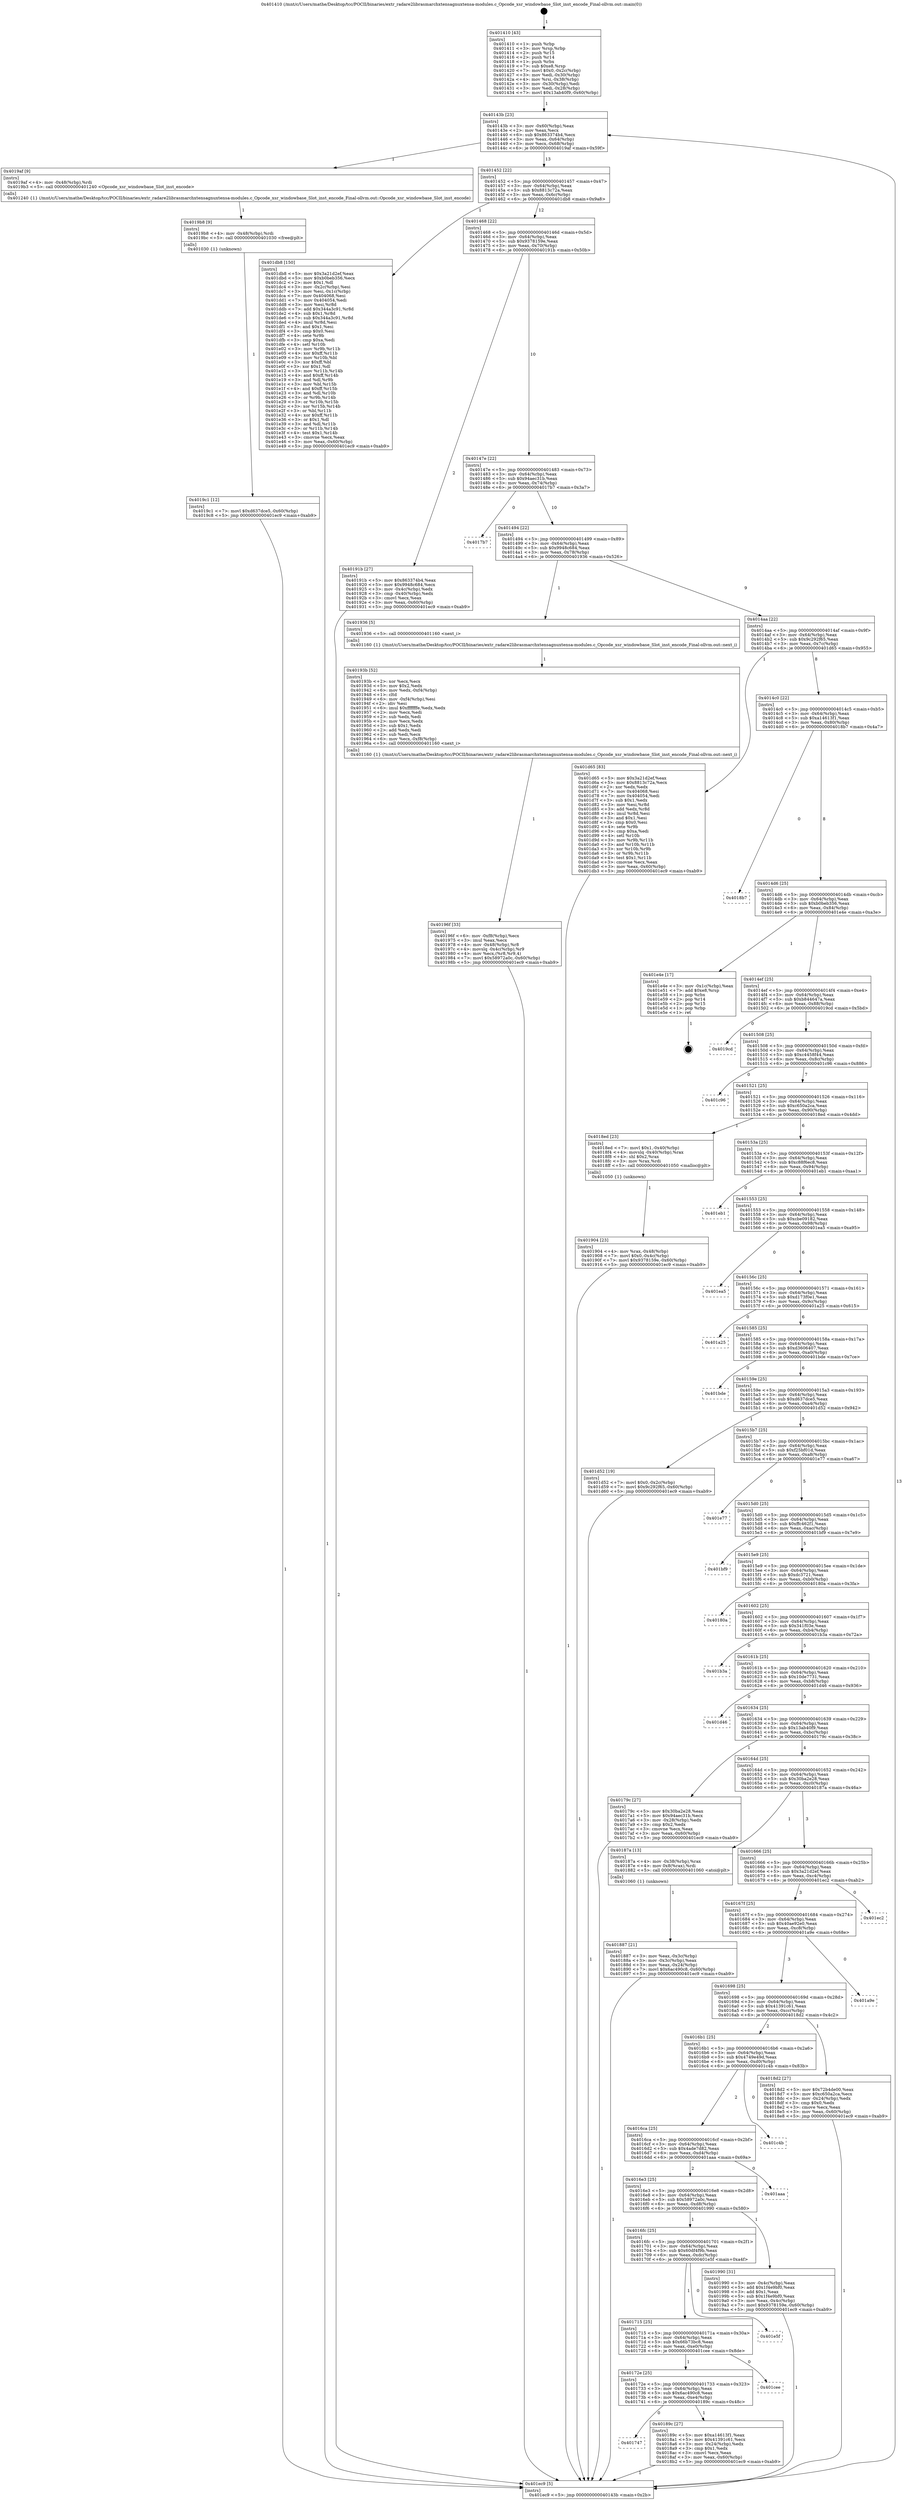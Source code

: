 digraph "0x401410" {
  label = "0x401410 (/mnt/c/Users/mathe/Desktop/tcc/POCII/binaries/extr_radare2librasmarchxtensagnuxtensa-modules.c_Opcode_xsr_windowbase_Slot_inst_encode_Final-ollvm.out::main(0))"
  labelloc = "t"
  node[shape=record]

  Entry [label="",width=0.3,height=0.3,shape=circle,fillcolor=black,style=filled]
  "0x40143b" [label="{
     0x40143b [23]\l
     | [instrs]\l
     &nbsp;&nbsp;0x40143b \<+3\>: mov -0x60(%rbp),%eax\l
     &nbsp;&nbsp;0x40143e \<+2\>: mov %eax,%ecx\l
     &nbsp;&nbsp;0x401440 \<+6\>: sub $0x863374b4,%ecx\l
     &nbsp;&nbsp;0x401446 \<+3\>: mov %eax,-0x64(%rbp)\l
     &nbsp;&nbsp;0x401449 \<+3\>: mov %ecx,-0x68(%rbp)\l
     &nbsp;&nbsp;0x40144c \<+6\>: je 00000000004019af \<main+0x59f\>\l
  }"]
  "0x4019af" [label="{
     0x4019af [9]\l
     | [instrs]\l
     &nbsp;&nbsp;0x4019af \<+4\>: mov -0x48(%rbp),%rdi\l
     &nbsp;&nbsp;0x4019b3 \<+5\>: call 0000000000401240 \<Opcode_xsr_windowbase_Slot_inst_encode\>\l
     | [calls]\l
     &nbsp;&nbsp;0x401240 \{1\} (/mnt/c/Users/mathe/Desktop/tcc/POCII/binaries/extr_radare2librasmarchxtensagnuxtensa-modules.c_Opcode_xsr_windowbase_Slot_inst_encode_Final-ollvm.out::Opcode_xsr_windowbase_Slot_inst_encode)\l
  }"]
  "0x401452" [label="{
     0x401452 [22]\l
     | [instrs]\l
     &nbsp;&nbsp;0x401452 \<+5\>: jmp 0000000000401457 \<main+0x47\>\l
     &nbsp;&nbsp;0x401457 \<+3\>: mov -0x64(%rbp),%eax\l
     &nbsp;&nbsp;0x40145a \<+5\>: sub $0x8813c72a,%eax\l
     &nbsp;&nbsp;0x40145f \<+3\>: mov %eax,-0x6c(%rbp)\l
     &nbsp;&nbsp;0x401462 \<+6\>: je 0000000000401db8 \<main+0x9a8\>\l
  }"]
  Exit [label="",width=0.3,height=0.3,shape=circle,fillcolor=black,style=filled,peripheries=2]
  "0x401db8" [label="{
     0x401db8 [150]\l
     | [instrs]\l
     &nbsp;&nbsp;0x401db8 \<+5\>: mov $0x3a21d2ef,%eax\l
     &nbsp;&nbsp;0x401dbd \<+5\>: mov $0xb0beb356,%ecx\l
     &nbsp;&nbsp;0x401dc2 \<+2\>: mov $0x1,%dl\l
     &nbsp;&nbsp;0x401dc4 \<+3\>: mov -0x2c(%rbp),%esi\l
     &nbsp;&nbsp;0x401dc7 \<+3\>: mov %esi,-0x1c(%rbp)\l
     &nbsp;&nbsp;0x401dca \<+7\>: mov 0x404068,%esi\l
     &nbsp;&nbsp;0x401dd1 \<+7\>: mov 0x404054,%edi\l
     &nbsp;&nbsp;0x401dd8 \<+3\>: mov %esi,%r8d\l
     &nbsp;&nbsp;0x401ddb \<+7\>: add $0x344a3c91,%r8d\l
     &nbsp;&nbsp;0x401de2 \<+4\>: sub $0x1,%r8d\l
     &nbsp;&nbsp;0x401de6 \<+7\>: sub $0x344a3c91,%r8d\l
     &nbsp;&nbsp;0x401ded \<+4\>: imul %r8d,%esi\l
     &nbsp;&nbsp;0x401df1 \<+3\>: and $0x1,%esi\l
     &nbsp;&nbsp;0x401df4 \<+3\>: cmp $0x0,%esi\l
     &nbsp;&nbsp;0x401df7 \<+4\>: sete %r9b\l
     &nbsp;&nbsp;0x401dfb \<+3\>: cmp $0xa,%edi\l
     &nbsp;&nbsp;0x401dfe \<+4\>: setl %r10b\l
     &nbsp;&nbsp;0x401e02 \<+3\>: mov %r9b,%r11b\l
     &nbsp;&nbsp;0x401e05 \<+4\>: xor $0xff,%r11b\l
     &nbsp;&nbsp;0x401e09 \<+3\>: mov %r10b,%bl\l
     &nbsp;&nbsp;0x401e0c \<+3\>: xor $0xff,%bl\l
     &nbsp;&nbsp;0x401e0f \<+3\>: xor $0x1,%dl\l
     &nbsp;&nbsp;0x401e12 \<+3\>: mov %r11b,%r14b\l
     &nbsp;&nbsp;0x401e15 \<+4\>: and $0xff,%r14b\l
     &nbsp;&nbsp;0x401e19 \<+3\>: and %dl,%r9b\l
     &nbsp;&nbsp;0x401e1c \<+3\>: mov %bl,%r15b\l
     &nbsp;&nbsp;0x401e1f \<+4\>: and $0xff,%r15b\l
     &nbsp;&nbsp;0x401e23 \<+3\>: and %dl,%r10b\l
     &nbsp;&nbsp;0x401e26 \<+3\>: or %r9b,%r14b\l
     &nbsp;&nbsp;0x401e29 \<+3\>: or %r10b,%r15b\l
     &nbsp;&nbsp;0x401e2c \<+3\>: xor %r15b,%r14b\l
     &nbsp;&nbsp;0x401e2f \<+3\>: or %bl,%r11b\l
     &nbsp;&nbsp;0x401e32 \<+4\>: xor $0xff,%r11b\l
     &nbsp;&nbsp;0x401e36 \<+3\>: or $0x1,%dl\l
     &nbsp;&nbsp;0x401e39 \<+3\>: and %dl,%r11b\l
     &nbsp;&nbsp;0x401e3c \<+3\>: or %r11b,%r14b\l
     &nbsp;&nbsp;0x401e3f \<+4\>: test $0x1,%r14b\l
     &nbsp;&nbsp;0x401e43 \<+3\>: cmovne %ecx,%eax\l
     &nbsp;&nbsp;0x401e46 \<+3\>: mov %eax,-0x60(%rbp)\l
     &nbsp;&nbsp;0x401e49 \<+5\>: jmp 0000000000401ec9 \<main+0xab9\>\l
  }"]
  "0x401468" [label="{
     0x401468 [22]\l
     | [instrs]\l
     &nbsp;&nbsp;0x401468 \<+5\>: jmp 000000000040146d \<main+0x5d\>\l
     &nbsp;&nbsp;0x40146d \<+3\>: mov -0x64(%rbp),%eax\l
     &nbsp;&nbsp;0x401470 \<+5\>: sub $0x9378159e,%eax\l
     &nbsp;&nbsp;0x401475 \<+3\>: mov %eax,-0x70(%rbp)\l
     &nbsp;&nbsp;0x401478 \<+6\>: je 000000000040191b \<main+0x50b\>\l
  }"]
  "0x4019c1" [label="{
     0x4019c1 [12]\l
     | [instrs]\l
     &nbsp;&nbsp;0x4019c1 \<+7\>: movl $0xd637dce5,-0x60(%rbp)\l
     &nbsp;&nbsp;0x4019c8 \<+5\>: jmp 0000000000401ec9 \<main+0xab9\>\l
  }"]
  "0x40191b" [label="{
     0x40191b [27]\l
     | [instrs]\l
     &nbsp;&nbsp;0x40191b \<+5\>: mov $0x863374b4,%eax\l
     &nbsp;&nbsp;0x401920 \<+5\>: mov $0x9948c684,%ecx\l
     &nbsp;&nbsp;0x401925 \<+3\>: mov -0x4c(%rbp),%edx\l
     &nbsp;&nbsp;0x401928 \<+3\>: cmp -0x40(%rbp),%edx\l
     &nbsp;&nbsp;0x40192b \<+3\>: cmovl %ecx,%eax\l
     &nbsp;&nbsp;0x40192e \<+3\>: mov %eax,-0x60(%rbp)\l
     &nbsp;&nbsp;0x401931 \<+5\>: jmp 0000000000401ec9 \<main+0xab9\>\l
  }"]
  "0x40147e" [label="{
     0x40147e [22]\l
     | [instrs]\l
     &nbsp;&nbsp;0x40147e \<+5\>: jmp 0000000000401483 \<main+0x73\>\l
     &nbsp;&nbsp;0x401483 \<+3\>: mov -0x64(%rbp),%eax\l
     &nbsp;&nbsp;0x401486 \<+5\>: sub $0x94aec31b,%eax\l
     &nbsp;&nbsp;0x40148b \<+3\>: mov %eax,-0x74(%rbp)\l
     &nbsp;&nbsp;0x40148e \<+6\>: je 00000000004017b7 \<main+0x3a7\>\l
  }"]
  "0x4019b8" [label="{
     0x4019b8 [9]\l
     | [instrs]\l
     &nbsp;&nbsp;0x4019b8 \<+4\>: mov -0x48(%rbp),%rdi\l
     &nbsp;&nbsp;0x4019bc \<+5\>: call 0000000000401030 \<free@plt\>\l
     | [calls]\l
     &nbsp;&nbsp;0x401030 \{1\} (unknown)\l
  }"]
  "0x4017b7" [label="{
     0x4017b7\l
  }", style=dashed]
  "0x401494" [label="{
     0x401494 [22]\l
     | [instrs]\l
     &nbsp;&nbsp;0x401494 \<+5\>: jmp 0000000000401499 \<main+0x89\>\l
     &nbsp;&nbsp;0x401499 \<+3\>: mov -0x64(%rbp),%eax\l
     &nbsp;&nbsp;0x40149c \<+5\>: sub $0x9948c684,%eax\l
     &nbsp;&nbsp;0x4014a1 \<+3\>: mov %eax,-0x78(%rbp)\l
     &nbsp;&nbsp;0x4014a4 \<+6\>: je 0000000000401936 \<main+0x526\>\l
  }"]
  "0x40196f" [label="{
     0x40196f [33]\l
     | [instrs]\l
     &nbsp;&nbsp;0x40196f \<+6\>: mov -0xf8(%rbp),%ecx\l
     &nbsp;&nbsp;0x401975 \<+3\>: imul %eax,%ecx\l
     &nbsp;&nbsp;0x401978 \<+4\>: mov -0x48(%rbp),%r8\l
     &nbsp;&nbsp;0x40197c \<+4\>: movslq -0x4c(%rbp),%r9\l
     &nbsp;&nbsp;0x401980 \<+4\>: mov %ecx,(%r8,%r9,4)\l
     &nbsp;&nbsp;0x401984 \<+7\>: movl $0x58972a0c,-0x60(%rbp)\l
     &nbsp;&nbsp;0x40198b \<+5\>: jmp 0000000000401ec9 \<main+0xab9\>\l
  }"]
  "0x401936" [label="{
     0x401936 [5]\l
     | [instrs]\l
     &nbsp;&nbsp;0x401936 \<+5\>: call 0000000000401160 \<next_i\>\l
     | [calls]\l
     &nbsp;&nbsp;0x401160 \{1\} (/mnt/c/Users/mathe/Desktop/tcc/POCII/binaries/extr_radare2librasmarchxtensagnuxtensa-modules.c_Opcode_xsr_windowbase_Slot_inst_encode_Final-ollvm.out::next_i)\l
  }"]
  "0x4014aa" [label="{
     0x4014aa [22]\l
     | [instrs]\l
     &nbsp;&nbsp;0x4014aa \<+5\>: jmp 00000000004014af \<main+0x9f\>\l
     &nbsp;&nbsp;0x4014af \<+3\>: mov -0x64(%rbp),%eax\l
     &nbsp;&nbsp;0x4014b2 \<+5\>: sub $0x9c292f65,%eax\l
     &nbsp;&nbsp;0x4014b7 \<+3\>: mov %eax,-0x7c(%rbp)\l
     &nbsp;&nbsp;0x4014ba \<+6\>: je 0000000000401d65 \<main+0x955\>\l
  }"]
  "0x40193b" [label="{
     0x40193b [52]\l
     | [instrs]\l
     &nbsp;&nbsp;0x40193b \<+2\>: xor %ecx,%ecx\l
     &nbsp;&nbsp;0x40193d \<+5\>: mov $0x2,%edx\l
     &nbsp;&nbsp;0x401942 \<+6\>: mov %edx,-0xf4(%rbp)\l
     &nbsp;&nbsp;0x401948 \<+1\>: cltd\l
     &nbsp;&nbsp;0x401949 \<+6\>: mov -0xf4(%rbp),%esi\l
     &nbsp;&nbsp;0x40194f \<+2\>: idiv %esi\l
     &nbsp;&nbsp;0x401951 \<+6\>: imul $0xfffffffe,%edx,%edx\l
     &nbsp;&nbsp;0x401957 \<+2\>: mov %ecx,%edi\l
     &nbsp;&nbsp;0x401959 \<+2\>: sub %edx,%edi\l
     &nbsp;&nbsp;0x40195b \<+2\>: mov %ecx,%edx\l
     &nbsp;&nbsp;0x40195d \<+3\>: sub $0x1,%edx\l
     &nbsp;&nbsp;0x401960 \<+2\>: add %edx,%edi\l
     &nbsp;&nbsp;0x401962 \<+2\>: sub %edi,%ecx\l
     &nbsp;&nbsp;0x401964 \<+6\>: mov %ecx,-0xf8(%rbp)\l
     &nbsp;&nbsp;0x40196a \<+5\>: call 0000000000401160 \<next_i\>\l
     | [calls]\l
     &nbsp;&nbsp;0x401160 \{1\} (/mnt/c/Users/mathe/Desktop/tcc/POCII/binaries/extr_radare2librasmarchxtensagnuxtensa-modules.c_Opcode_xsr_windowbase_Slot_inst_encode_Final-ollvm.out::next_i)\l
  }"]
  "0x401d65" [label="{
     0x401d65 [83]\l
     | [instrs]\l
     &nbsp;&nbsp;0x401d65 \<+5\>: mov $0x3a21d2ef,%eax\l
     &nbsp;&nbsp;0x401d6a \<+5\>: mov $0x8813c72a,%ecx\l
     &nbsp;&nbsp;0x401d6f \<+2\>: xor %edx,%edx\l
     &nbsp;&nbsp;0x401d71 \<+7\>: mov 0x404068,%esi\l
     &nbsp;&nbsp;0x401d78 \<+7\>: mov 0x404054,%edi\l
     &nbsp;&nbsp;0x401d7f \<+3\>: sub $0x1,%edx\l
     &nbsp;&nbsp;0x401d82 \<+3\>: mov %esi,%r8d\l
     &nbsp;&nbsp;0x401d85 \<+3\>: add %edx,%r8d\l
     &nbsp;&nbsp;0x401d88 \<+4\>: imul %r8d,%esi\l
     &nbsp;&nbsp;0x401d8c \<+3\>: and $0x1,%esi\l
     &nbsp;&nbsp;0x401d8f \<+3\>: cmp $0x0,%esi\l
     &nbsp;&nbsp;0x401d92 \<+4\>: sete %r9b\l
     &nbsp;&nbsp;0x401d96 \<+3\>: cmp $0xa,%edi\l
     &nbsp;&nbsp;0x401d99 \<+4\>: setl %r10b\l
     &nbsp;&nbsp;0x401d9d \<+3\>: mov %r9b,%r11b\l
     &nbsp;&nbsp;0x401da0 \<+3\>: and %r10b,%r11b\l
     &nbsp;&nbsp;0x401da3 \<+3\>: xor %r10b,%r9b\l
     &nbsp;&nbsp;0x401da6 \<+3\>: or %r9b,%r11b\l
     &nbsp;&nbsp;0x401da9 \<+4\>: test $0x1,%r11b\l
     &nbsp;&nbsp;0x401dad \<+3\>: cmovne %ecx,%eax\l
     &nbsp;&nbsp;0x401db0 \<+3\>: mov %eax,-0x60(%rbp)\l
     &nbsp;&nbsp;0x401db3 \<+5\>: jmp 0000000000401ec9 \<main+0xab9\>\l
  }"]
  "0x4014c0" [label="{
     0x4014c0 [22]\l
     | [instrs]\l
     &nbsp;&nbsp;0x4014c0 \<+5\>: jmp 00000000004014c5 \<main+0xb5\>\l
     &nbsp;&nbsp;0x4014c5 \<+3\>: mov -0x64(%rbp),%eax\l
     &nbsp;&nbsp;0x4014c8 \<+5\>: sub $0xa14613f1,%eax\l
     &nbsp;&nbsp;0x4014cd \<+3\>: mov %eax,-0x80(%rbp)\l
     &nbsp;&nbsp;0x4014d0 \<+6\>: je 00000000004018b7 \<main+0x4a7\>\l
  }"]
  "0x401904" [label="{
     0x401904 [23]\l
     | [instrs]\l
     &nbsp;&nbsp;0x401904 \<+4\>: mov %rax,-0x48(%rbp)\l
     &nbsp;&nbsp;0x401908 \<+7\>: movl $0x0,-0x4c(%rbp)\l
     &nbsp;&nbsp;0x40190f \<+7\>: movl $0x9378159e,-0x60(%rbp)\l
     &nbsp;&nbsp;0x401916 \<+5\>: jmp 0000000000401ec9 \<main+0xab9\>\l
  }"]
  "0x4018b7" [label="{
     0x4018b7\l
  }", style=dashed]
  "0x4014d6" [label="{
     0x4014d6 [25]\l
     | [instrs]\l
     &nbsp;&nbsp;0x4014d6 \<+5\>: jmp 00000000004014db \<main+0xcb\>\l
     &nbsp;&nbsp;0x4014db \<+3\>: mov -0x64(%rbp),%eax\l
     &nbsp;&nbsp;0x4014de \<+5\>: sub $0xb0beb356,%eax\l
     &nbsp;&nbsp;0x4014e3 \<+6\>: mov %eax,-0x84(%rbp)\l
     &nbsp;&nbsp;0x4014e9 \<+6\>: je 0000000000401e4e \<main+0xa3e\>\l
  }"]
  "0x401747" [label="{
     0x401747\l
  }", style=dashed]
  "0x401e4e" [label="{
     0x401e4e [17]\l
     | [instrs]\l
     &nbsp;&nbsp;0x401e4e \<+3\>: mov -0x1c(%rbp),%eax\l
     &nbsp;&nbsp;0x401e51 \<+7\>: add $0xe8,%rsp\l
     &nbsp;&nbsp;0x401e58 \<+1\>: pop %rbx\l
     &nbsp;&nbsp;0x401e59 \<+2\>: pop %r14\l
     &nbsp;&nbsp;0x401e5b \<+2\>: pop %r15\l
     &nbsp;&nbsp;0x401e5d \<+1\>: pop %rbp\l
     &nbsp;&nbsp;0x401e5e \<+1\>: ret\l
  }"]
  "0x4014ef" [label="{
     0x4014ef [25]\l
     | [instrs]\l
     &nbsp;&nbsp;0x4014ef \<+5\>: jmp 00000000004014f4 \<main+0xe4\>\l
     &nbsp;&nbsp;0x4014f4 \<+3\>: mov -0x64(%rbp),%eax\l
     &nbsp;&nbsp;0x4014f7 \<+5\>: sub $0xb844647a,%eax\l
     &nbsp;&nbsp;0x4014fc \<+6\>: mov %eax,-0x88(%rbp)\l
     &nbsp;&nbsp;0x401502 \<+6\>: je 00000000004019cd \<main+0x5bd\>\l
  }"]
  "0x40189c" [label="{
     0x40189c [27]\l
     | [instrs]\l
     &nbsp;&nbsp;0x40189c \<+5\>: mov $0xa14613f1,%eax\l
     &nbsp;&nbsp;0x4018a1 \<+5\>: mov $0x41391c61,%ecx\l
     &nbsp;&nbsp;0x4018a6 \<+3\>: mov -0x24(%rbp),%edx\l
     &nbsp;&nbsp;0x4018a9 \<+3\>: cmp $0x1,%edx\l
     &nbsp;&nbsp;0x4018ac \<+3\>: cmovl %ecx,%eax\l
     &nbsp;&nbsp;0x4018af \<+3\>: mov %eax,-0x60(%rbp)\l
     &nbsp;&nbsp;0x4018b2 \<+5\>: jmp 0000000000401ec9 \<main+0xab9\>\l
  }"]
  "0x4019cd" [label="{
     0x4019cd\l
  }", style=dashed]
  "0x401508" [label="{
     0x401508 [25]\l
     | [instrs]\l
     &nbsp;&nbsp;0x401508 \<+5\>: jmp 000000000040150d \<main+0xfd\>\l
     &nbsp;&nbsp;0x40150d \<+3\>: mov -0x64(%rbp),%eax\l
     &nbsp;&nbsp;0x401510 \<+5\>: sub $0xc4458f44,%eax\l
     &nbsp;&nbsp;0x401515 \<+6\>: mov %eax,-0x8c(%rbp)\l
     &nbsp;&nbsp;0x40151b \<+6\>: je 0000000000401c96 \<main+0x886\>\l
  }"]
  "0x40172e" [label="{
     0x40172e [25]\l
     | [instrs]\l
     &nbsp;&nbsp;0x40172e \<+5\>: jmp 0000000000401733 \<main+0x323\>\l
     &nbsp;&nbsp;0x401733 \<+3\>: mov -0x64(%rbp),%eax\l
     &nbsp;&nbsp;0x401736 \<+5\>: sub $0x6ac490c8,%eax\l
     &nbsp;&nbsp;0x40173b \<+6\>: mov %eax,-0xe4(%rbp)\l
     &nbsp;&nbsp;0x401741 \<+6\>: je 000000000040189c \<main+0x48c\>\l
  }"]
  "0x401c96" [label="{
     0x401c96\l
  }", style=dashed]
  "0x401521" [label="{
     0x401521 [25]\l
     | [instrs]\l
     &nbsp;&nbsp;0x401521 \<+5\>: jmp 0000000000401526 \<main+0x116\>\l
     &nbsp;&nbsp;0x401526 \<+3\>: mov -0x64(%rbp),%eax\l
     &nbsp;&nbsp;0x401529 \<+5\>: sub $0xc650a2ca,%eax\l
     &nbsp;&nbsp;0x40152e \<+6\>: mov %eax,-0x90(%rbp)\l
     &nbsp;&nbsp;0x401534 \<+6\>: je 00000000004018ed \<main+0x4dd\>\l
  }"]
  "0x401cee" [label="{
     0x401cee\l
  }", style=dashed]
  "0x4018ed" [label="{
     0x4018ed [23]\l
     | [instrs]\l
     &nbsp;&nbsp;0x4018ed \<+7\>: movl $0x1,-0x40(%rbp)\l
     &nbsp;&nbsp;0x4018f4 \<+4\>: movslq -0x40(%rbp),%rax\l
     &nbsp;&nbsp;0x4018f8 \<+4\>: shl $0x2,%rax\l
     &nbsp;&nbsp;0x4018fc \<+3\>: mov %rax,%rdi\l
     &nbsp;&nbsp;0x4018ff \<+5\>: call 0000000000401050 \<malloc@plt\>\l
     | [calls]\l
     &nbsp;&nbsp;0x401050 \{1\} (unknown)\l
  }"]
  "0x40153a" [label="{
     0x40153a [25]\l
     | [instrs]\l
     &nbsp;&nbsp;0x40153a \<+5\>: jmp 000000000040153f \<main+0x12f\>\l
     &nbsp;&nbsp;0x40153f \<+3\>: mov -0x64(%rbp),%eax\l
     &nbsp;&nbsp;0x401542 \<+5\>: sub $0xc88f6ec8,%eax\l
     &nbsp;&nbsp;0x401547 \<+6\>: mov %eax,-0x94(%rbp)\l
     &nbsp;&nbsp;0x40154d \<+6\>: je 0000000000401eb1 \<main+0xaa1\>\l
  }"]
  "0x401715" [label="{
     0x401715 [25]\l
     | [instrs]\l
     &nbsp;&nbsp;0x401715 \<+5\>: jmp 000000000040171a \<main+0x30a\>\l
     &nbsp;&nbsp;0x40171a \<+3\>: mov -0x64(%rbp),%eax\l
     &nbsp;&nbsp;0x40171d \<+5\>: sub $0x66b73bc8,%eax\l
     &nbsp;&nbsp;0x401722 \<+6\>: mov %eax,-0xe0(%rbp)\l
     &nbsp;&nbsp;0x401728 \<+6\>: je 0000000000401cee \<main+0x8de\>\l
  }"]
  "0x401eb1" [label="{
     0x401eb1\l
  }", style=dashed]
  "0x401553" [label="{
     0x401553 [25]\l
     | [instrs]\l
     &nbsp;&nbsp;0x401553 \<+5\>: jmp 0000000000401558 \<main+0x148\>\l
     &nbsp;&nbsp;0x401558 \<+3\>: mov -0x64(%rbp),%eax\l
     &nbsp;&nbsp;0x40155b \<+5\>: sub $0xcbe09182,%eax\l
     &nbsp;&nbsp;0x401560 \<+6\>: mov %eax,-0x98(%rbp)\l
     &nbsp;&nbsp;0x401566 \<+6\>: je 0000000000401ea5 \<main+0xa95\>\l
  }"]
  "0x401e5f" [label="{
     0x401e5f\l
  }", style=dashed]
  "0x401ea5" [label="{
     0x401ea5\l
  }", style=dashed]
  "0x40156c" [label="{
     0x40156c [25]\l
     | [instrs]\l
     &nbsp;&nbsp;0x40156c \<+5\>: jmp 0000000000401571 \<main+0x161\>\l
     &nbsp;&nbsp;0x401571 \<+3\>: mov -0x64(%rbp),%eax\l
     &nbsp;&nbsp;0x401574 \<+5\>: sub $0xd173f0e1,%eax\l
     &nbsp;&nbsp;0x401579 \<+6\>: mov %eax,-0x9c(%rbp)\l
     &nbsp;&nbsp;0x40157f \<+6\>: je 0000000000401a25 \<main+0x615\>\l
  }"]
  "0x4016fc" [label="{
     0x4016fc [25]\l
     | [instrs]\l
     &nbsp;&nbsp;0x4016fc \<+5\>: jmp 0000000000401701 \<main+0x2f1\>\l
     &nbsp;&nbsp;0x401701 \<+3\>: mov -0x64(%rbp),%eax\l
     &nbsp;&nbsp;0x401704 \<+5\>: sub $0x60df4f9b,%eax\l
     &nbsp;&nbsp;0x401709 \<+6\>: mov %eax,-0xdc(%rbp)\l
     &nbsp;&nbsp;0x40170f \<+6\>: je 0000000000401e5f \<main+0xa4f\>\l
  }"]
  "0x401a25" [label="{
     0x401a25\l
  }", style=dashed]
  "0x401585" [label="{
     0x401585 [25]\l
     | [instrs]\l
     &nbsp;&nbsp;0x401585 \<+5\>: jmp 000000000040158a \<main+0x17a\>\l
     &nbsp;&nbsp;0x40158a \<+3\>: mov -0x64(%rbp),%eax\l
     &nbsp;&nbsp;0x40158d \<+5\>: sub $0xd3606407,%eax\l
     &nbsp;&nbsp;0x401592 \<+6\>: mov %eax,-0xa0(%rbp)\l
     &nbsp;&nbsp;0x401598 \<+6\>: je 0000000000401bde \<main+0x7ce\>\l
  }"]
  "0x401990" [label="{
     0x401990 [31]\l
     | [instrs]\l
     &nbsp;&nbsp;0x401990 \<+3\>: mov -0x4c(%rbp),%eax\l
     &nbsp;&nbsp;0x401993 \<+5\>: add $0x1f4e9bf0,%eax\l
     &nbsp;&nbsp;0x401998 \<+3\>: add $0x1,%eax\l
     &nbsp;&nbsp;0x40199b \<+5\>: sub $0x1f4e9bf0,%eax\l
     &nbsp;&nbsp;0x4019a0 \<+3\>: mov %eax,-0x4c(%rbp)\l
     &nbsp;&nbsp;0x4019a3 \<+7\>: movl $0x9378159e,-0x60(%rbp)\l
     &nbsp;&nbsp;0x4019aa \<+5\>: jmp 0000000000401ec9 \<main+0xab9\>\l
  }"]
  "0x401bde" [label="{
     0x401bde\l
  }", style=dashed]
  "0x40159e" [label="{
     0x40159e [25]\l
     | [instrs]\l
     &nbsp;&nbsp;0x40159e \<+5\>: jmp 00000000004015a3 \<main+0x193\>\l
     &nbsp;&nbsp;0x4015a3 \<+3\>: mov -0x64(%rbp),%eax\l
     &nbsp;&nbsp;0x4015a6 \<+5\>: sub $0xd637dce5,%eax\l
     &nbsp;&nbsp;0x4015ab \<+6\>: mov %eax,-0xa4(%rbp)\l
     &nbsp;&nbsp;0x4015b1 \<+6\>: je 0000000000401d52 \<main+0x942\>\l
  }"]
  "0x4016e3" [label="{
     0x4016e3 [25]\l
     | [instrs]\l
     &nbsp;&nbsp;0x4016e3 \<+5\>: jmp 00000000004016e8 \<main+0x2d8\>\l
     &nbsp;&nbsp;0x4016e8 \<+3\>: mov -0x64(%rbp),%eax\l
     &nbsp;&nbsp;0x4016eb \<+5\>: sub $0x58972a0c,%eax\l
     &nbsp;&nbsp;0x4016f0 \<+6\>: mov %eax,-0xd8(%rbp)\l
     &nbsp;&nbsp;0x4016f6 \<+6\>: je 0000000000401990 \<main+0x580\>\l
  }"]
  "0x401d52" [label="{
     0x401d52 [19]\l
     | [instrs]\l
     &nbsp;&nbsp;0x401d52 \<+7\>: movl $0x0,-0x2c(%rbp)\l
     &nbsp;&nbsp;0x401d59 \<+7\>: movl $0x9c292f65,-0x60(%rbp)\l
     &nbsp;&nbsp;0x401d60 \<+5\>: jmp 0000000000401ec9 \<main+0xab9\>\l
  }"]
  "0x4015b7" [label="{
     0x4015b7 [25]\l
     | [instrs]\l
     &nbsp;&nbsp;0x4015b7 \<+5\>: jmp 00000000004015bc \<main+0x1ac\>\l
     &nbsp;&nbsp;0x4015bc \<+3\>: mov -0x64(%rbp),%eax\l
     &nbsp;&nbsp;0x4015bf \<+5\>: sub $0xf25bf01d,%eax\l
     &nbsp;&nbsp;0x4015c4 \<+6\>: mov %eax,-0xa8(%rbp)\l
     &nbsp;&nbsp;0x4015ca \<+6\>: je 0000000000401e77 \<main+0xa67\>\l
  }"]
  "0x401aaa" [label="{
     0x401aaa\l
  }", style=dashed]
  "0x401e77" [label="{
     0x401e77\l
  }", style=dashed]
  "0x4015d0" [label="{
     0x4015d0 [25]\l
     | [instrs]\l
     &nbsp;&nbsp;0x4015d0 \<+5\>: jmp 00000000004015d5 \<main+0x1c5\>\l
     &nbsp;&nbsp;0x4015d5 \<+3\>: mov -0x64(%rbp),%eax\l
     &nbsp;&nbsp;0x4015d8 \<+5\>: sub $0xffc462f1,%eax\l
     &nbsp;&nbsp;0x4015dd \<+6\>: mov %eax,-0xac(%rbp)\l
     &nbsp;&nbsp;0x4015e3 \<+6\>: je 0000000000401bf9 \<main+0x7e9\>\l
  }"]
  "0x4016ca" [label="{
     0x4016ca [25]\l
     | [instrs]\l
     &nbsp;&nbsp;0x4016ca \<+5\>: jmp 00000000004016cf \<main+0x2bf\>\l
     &nbsp;&nbsp;0x4016cf \<+3\>: mov -0x64(%rbp),%eax\l
     &nbsp;&nbsp;0x4016d2 \<+5\>: sub $0x4ade7d82,%eax\l
     &nbsp;&nbsp;0x4016d7 \<+6\>: mov %eax,-0xd4(%rbp)\l
     &nbsp;&nbsp;0x4016dd \<+6\>: je 0000000000401aaa \<main+0x69a\>\l
  }"]
  "0x401bf9" [label="{
     0x401bf9\l
  }", style=dashed]
  "0x4015e9" [label="{
     0x4015e9 [25]\l
     | [instrs]\l
     &nbsp;&nbsp;0x4015e9 \<+5\>: jmp 00000000004015ee \<main+0x1de\>\l
     &nbsp;&nbsp;0x4015ee \<+3\>: mov -0x64(%rbp),%eax\l
     &nbsp;&nbsp;0x4015f1 \<+5\>: sub $0xdc3721,%eax\l
     &nbsp;&nbsp;0x4015f6 \<+6\>: mov %eax,-0xb0(%rbp)\l
     &nbsp;&nbsp;0x4015fc \<+6\>: je 000000000040180a \<main+0x3fa\>\l
  }"]
  "0x401c4b" [label="{
     0x401c4b\l
  }", style=dashed]
  "0x40180a" [label="{
     0x40180a\l
  }", style=dashed]
  "0x401602" [label="{
     0x401602 [25]\l
     | [instrs]\l
     &nbsp;&nbsp;0x401602 \<+5\>: jmp 0000000000401607 \<main+0x1f7\>\l
     &nbsp;&nbsp;0x401607 \<+3\>: mov -0x64(%rbp),%eax\l
     &nbsp;&nbsp;0x40160a \<+5\>: sub $0x341f03e,%eax\l
     &nbsp;&nbsp;0x40160f \<+6\>: mov %eax,-0xb4(%rbp)\l
     &nbsp;&nbsp;0x401615 \<+6\>: je 0000000000401b3a \<main+0x72a\>\l
  }"]
  "0x4016b1" [label="{
     0x4016b1 [25]\l
     | [instrs]\l
     &nbsp;&nbsp;0x4016b1 \<+5\>: jmp 00000000004016b6 \<main+0x2a6\>\l
     &nbsp;&nbsp;0x4016b6 \<+3\>: mov -0x64(%rbp),%eax\l
     &nbsp;&nbsp;0x4016b9 \<+5\>: sub $0x4749e49d,%eax\l
     &nbsp;&nbsp;0x4016be \<+6\>: mov %eax,-0xd0(%rbp)\l
     &nbsp;&nbsp;0x4016c4 \<+6\>: je 0000000000401c4b \<main+0x83b\>\l
  }"]
  "0x401b3a" [label="{
     0x401b3a\l
  }", style=dashed]
  "0x40161b" [label="{
     0x40161b [25]\l
     | [instrs]\l
     &nbsp;&nbsp;0x40161b \<+5\>: jmp 0000000000401620 \<main+0x210\>\l
     &nbsp;&nbsp;0x401620 \<+3\>: mov -0x64(%rbp),%eax\l
     &nbsp;&nbsp;0x401623 \<+5\>: sub $0x10de7731,%eax\l
     &nbsp;&nbsp;0x401628 \<+6\>: mov %eax,-0xb8(%rbp)\l
     &nbsp;&nbsp;0x40162e \<+6\>: je 0000000000401d46 \<main+0x936\>\l
  }"]
  "0x4018d2" [label="{
     0x4018d2 [27]\l
     | [instrs]\l
     &nbsp;&nbsp;0x4018d2 \<+5\>: mov $0x72b4de00,%eax\l
     &nbsp;&nbsp;0x4018d7 \<+5\>: mov $0xc650a2ca,%ecx\l
     &nbsp;&nbsp;0x4018dc \<+3\>: mov -0x24(%rbp),%edx\l
     &nbsp;&nbsp;0x4018df \<+3\>: cmp $0x0,%edx\l
     &nbsp;&nbsp;0x4018e2 \<+3\>: cmove %ecx,%eax\l
     &nbsp;&nbsp;0x4018e5 \<+3\>: mov %eax,-0x60(%rbp)\l
     &nbsp;&nbsp;0x4018e8 \<+5\>: jmp 0000000000401ec9 \<main+0xab9\>\l
  }"]
  "0x401d46" [label="{
     0x401d46\l
  }", style=dashed]
  "0x401634" [label="{
     0x401634 [25]\l
     | [instrs]\l
     &nbsp;&nbsp;0x401634 \<+5\>: jmp 0000000000401639 \<main+0x229\>\l
     &nbsp;&nbsp;0x401639 \<+3\>: mov -0x64(%rbp),%eax\l
     &nbsp;&nbsp;0x40163c \<+5\>: sub $0x13ab40f9,%eax\l
     &nbsp;&nbsp;0x401641 \<+6\>: mov %eax,-0xbc(%rbp)\l
     &nbsp;&nbsp;0x401647 \<+6\>: je 000000000040179c \<main+0x38c\>\l
  }"]
  "0x401698" [label="{
     0x401698 [25]\l
     | [instrs]\l
     &nbsp;&nbsp;0x401698 \<+5\>: jmp 000000000040169d \<main+0x28d\>\l
     &nbsp;&nbsp;0x40169d \<+3\>: mov -0x64(%rbp),%eax\l
     &nbsp;&nbsp;0x4016a0 \<+5\>: sub $0x41391c61,%eax\l
     &nbsp;&nbsp;0x4016a5 \<+6\>: mov %eax,-0xcc(%rbp)\l
     &nbsp;&nbsp;0x4016ab \<+6\>: je 00000000004018d2 \<main+0x4c2\>\l
  }"]
  "0x40179c" [label="{
     0x40179c [27]\l
     | [instrs]\l
     &nbsp;&nbsp;0x40179c \<+5\>: mov $0x30ba2e28,%eax\l
     &nbsp;&nbsp;0x4017a1 \<+5\>: mov $0x94aec31b,%ecx\l
     &nbsp;&nbsp;0x4017a6 \<+3\>: mov -0x28(%rbp),%edx\l
     &nbsp;&nbsp;0x4017a9 \<+3\>: cmp $0x2,%edx\l
     &nbsp;&nbsp;0x4017ac \<+3\>: cmovne %ecx,%eax\l
     &nbsp;&nbsp;0x4017af \<+3\>: mov %eax,-0x60(%rbp)\l
     &nbsp;&nbsp;0x4017b2 \<+5\>: jmp 0000000000401ec9 \<main+0xab9\>\l
  }"]
  "0x40164d" [label="{
     0x40164d [25]\l
     | [instrs]\l
     &nbsp;&nbsp;0x40164d \<+5\>: jmp 0000000000401652 \<main+0x242\>\l
     &nbsp;&nbsp;0x401652 \<+3\>: mov -0x64(%rbp),%eax\l
     &nbsp;&nbsp;0x401655 \<+5\>: sub $0x30ba2e28,%eax\l
     &nbsp;&nbsp;0x40165a \<+6\>: mov %eax,-0xc0(%rbp)\l
     &nbsp;&nbsp;0x401660 \<+6\>: je 000000000040187a \<main+0x46a\>\l
  }"]
  "0x401ec9" [label="{
     0x401ec9 [5]\l
     | [instrs]\l
     &nbsp;&nbsp;0x401ec9 \<+5\>: jmp 000000000040143b \<main+0x2b\>\l
  }"]
  "0x401410" [label="{
     0x401410 [43]\l
     | [instrs]\l
     &nbsp;&nbsp;0x401410 \<+1\>: push %rbp\l
     &nbsp;&nbsp;0x401411 \<+3\>: mov %rsp,%rbp\l
     &nbsp;&nbsp;0x401414 \<+2\>: push %r15\l
     &nbsp;&nbsp;0x401416 \<+2\>: push %r14\l
     &nbsp;&nbsp;0x401418 \<+1\>: push %rbx\l
     &nbsp;&nbsp;0x401419 \<+7\>: sub $0xe8,%rsp\l
     &nbsp;&nbsp;0x401420 \<+7\>: movl $0x0,-0x2c(%rbp)\l
     &nbsp;&nbsp;0x401427 \<+3\>: mov %edi,-0x30(%rbp)\l
     &nbsp;&nbsp;0x40142a \<+4\>: mov %rsi,-0x38(%rbp)\l
     &nbsp;&nbsp;0x40142e \<+3\>: mov -0x30(%rbp),%edi\l
     &nbsp;&nbsp;0x401431 \<+3\>: mov %edi,-0x28(%rbp)\l
     &nbsp;&nbsp;0x401434 \<+7\>: movl $0x13ab40f9,-0x60(%rbp)\l
  }"]
  "0x401a9e" [label="{
     0x401a9e\l
  }", style=dashed]
  "0x40187a" [label="{
     0x40187a [13]\l
     | [instrs]\l
     &nbsp;&nbsp;0x40187a \<+4\>: mov -0x38(%rbp),%rax\l
     &nbsp;&nbsp;0x40187e \<+4\>: mov 0x8(%rax),%rdi\l
     &nbsp;&nbsp;0x401882 \<+5\>: call 0000000000401060 \<atoi@plt\>\l
     | [calls]\l
     &nbsp;&nbsp;0x401060 \{1\} (unknown)\l
  }"]
  "0x401666" [label="{
     0x401666 [25]\l
     | [instrs]\l
     &nbsp;&nbsp;0x401666 \<+5\>: jmp 000000000040166b \<main+0x25b\>\l
     &nbsp;&nbsp;0x40166b \<+3\>: mov -0x64(%rbp),%eax\l
     &nbsp;&nbsp;0x40166e \<+5\>: sub $0x3a21d2ef,%eax\l
     &nbsp;&nbsp;0x401673 \<+6\>: mov %eax,-0xc4(%rbp)\l
     &nbsp;&nbsp;0x401679 \<+6\>: je 0000000000401ec2 \<main+0xab2\>\l
  }"]
  "0x401887" [label="{
     0x401887 [21]\l
     | [instrs]\l
     &nbsp;&nbsp;0x401887 \<+3\>: mov %eax,-0x3c(%rbp)\l
     &nbsp;&nbsp;0x40188a \<+3\>: mov -0x3c(%rbp),%eax\l
     &nbsp;&nbsp;0x40188d \<+3\>: mov %eax,-0x24(%rbp)\l
     &nbsp;&nbsp;0x401890 \<+7\>: movl $0x6ac490c8,-0x60(%rbp)\l
     &nbsp;&nbsp;0x401897 \<+5\>: jmp 0000000000401ec9 \<main+0xab9\>\l
  }"]
  "0x40167f" [label="{
     0x40167f [25]\l
     | [instrs]\l
     &nbsp;&nbsp;0x40167f \<+5\>: jmp 0000000000401684 \<main+0x274\>\l
     &nbsp;&nbsp;0x401684 \<+3\>: mov -0x64(%rbp),%eax\l
     &nbsp;&nbsp;0x401687 \<+5\>: sub $0x40ae92e0,%eax\l
     &nbsp;&nbsp;0x40168c \<+6\>: mov %eax,-0xc8(%rbp)\l
     &nbsp;&nbsp;0x401692 \<+6\>: je 0000000000401a9e \<main+0x68e\>\l
  }"]
  "0x401ec2" [label="{
     0x401ec2\l
  }", style=dashed]
  Entry -> "0x401410" [label=" 1"]
  "0x40143b" -> "0x4019af" [label=" 1"]
  "0x40143b" -> "0x401452" [label=" 13"]
  "0x401e4e" -> Exit [label=" 1"]
  "0x401452" -> "0x401db8" [label=" 1"]
  "0x401452" -> "0x401468" [label=" 12"]
  "0x401db8" -> "0x401ec9" [label=" 1"]
  "0x401468" -> "0x40191b" [label=" 2"]
  "0x401468" -> "0x40147e" [label=" 10"]
  "0x401d65" -> "0x401ec9" [label=" 1"]
  "0x40147e" -> "0x4017b7" [label=" 0"]
  "0x40147e" -> "0x401494" [label=" 10"]
  "0x401d52" -> "0x401ec9" [label=" 1"]
  "0x401494" -> "0x401936" [label=" 1"]
  "0x401494" -> "0x4014aa" [label=" 9"]
  "0x4019c1" -> "0x401ec9" [label=" 1"]
  "0x4014aa" -> "0x401d65" [label=" 1"]
  "0x4014aa" -> "0x4014c0" [label=" 8"]
  "0x4019b8" -> "0x4019c1" [label=" 1"]
  "0x4014c0" -> "0x4018b7" [label=" 0"]
  "0x4014c0" -> "0x4014d6" [label=" 8"]
  "0x4019af" -> "0x4019b8" [label=" 1"]
  "0x4014d6" -> "0x401e4e" [label=" 1"]
  "0x4014d6" -> "0x4014ef" [label=" 7"]
  "0x401990" -> "0x401ec9" [label=" 1"]
  "0x4014ef" -> "0x4019cd" [label=" 0"]
  "0x4014ef" -> "0x401508" [label=" 7"]
  "0x40196f" -> "0x401ec9" [label=" 1"]
  "0x401508" -> "0x401c96" [label=" 0"]
  "0x401508" -> "0x401521" [label=" 7"]
  "0x401936" -> "0x40193b" [label=" 1"]
  "0x401521" -> "0x4018ed" [label=" 1"]
  "0x401521" -> "0x40153a" [label=" 6"]
  "0x40191b" -> "0x401ec9" [label=" 2"]
  "0x40153a" -> "0x401eb1" [label=" 0"]
  "0x40153a" -> "0x401553" [label=" 6"]
  "0x4018ed" -> "0x401904" [label=" 1"]
  "0x401553" -> "0x401ea5" [label=" 0"]
  "0x401553" -> "0x40156c" [label=" 6"]
  "0x4018d2" -> "0x401ec9" [label=" 1"]
  "0x40156c" -> "0x401a25" [label=" 0"]
  "0x40156c" -> "0x401585" [label=" 6"]
  "0x40172e" -> "0x401747" [label=" 0"]
  "0x401585" -> "0x401bde" [label=" 0"]
  "0x401585" -> "0x40159e" [label=" 6"]
  "0x40172e" -> "0x40189c" [label=" 1"]
  "0x40159e" -> "0x401d52" [label=" 1"]
  "0x40159e" -> "0x4015b7" [label=" 5"]
  "0x401715" -> "0x40172e" [label=" 1"]
  "0x4015b7" -> "0x401e77" [label=" 0"]
  "0x4015b7" -> "0x4015d0" [label=" 5"]
  "0x401715" -> "0x401cee" [label=" 0"]
  "0x4015d0" -> "0x401bf9" [label=" 0"]
  "0x4015d0" -> "0x4015e9" [label=" 5"]
  "0x4016fc" -> "0x401715" [label=" 1"]
  "0x4015e9" -> "0x40180a" [label=" 0"]
  "0x4015e9" -> "0x401602" [label=" 5"]
  "0x4016fc" -> "0x401e5f" [label=" 0"]
  "0x401602" -> "0x401b3a" [label=" 0"]
  "0x401602" -> "0x40161b" [label=" 5"]
  "0x4016e3" -> "0x4016fc" [label=" 1"]
  "0x40161b" -> "0x401d46" [label=" 0"]
  "0x40161b" -> "0x401634" [label=" 5"]
  "0x4016e3" -> "0x401990" [label=" 1"]
  "0x401634" -> "0x40179c" [label=" 1"]
  "0x401634" -> "0x40164d" [label=" 4"]
  "0x40179c" -> "0x401ec9" [label=" 1"]
  "0x401410" -> "0x40143b" [label=" 1"]
  "0x401ec9" -> "0x40143b" [label=" 13"]
  "0x4016ca" -> "0x4016e3" [label=" 2"]
  "0x40164d" -> "0x40187a" [label=" 1"]
  "0x40164d" -> "0x401666" [label=" 3"]
  "0x40187a" -> "0x401887" [label=" 1"]
  "0x401887" -> "0x401ec9" [label=" 1"]
  "0x4016ca" -> "0x401aaa" [label=" 0"]
  "0x401666" -> "0x401ec2" [label=" 0"]
  "0x401666" -> "0x40167f" [label=" 3"]
  "0x401904" -> "0x401ec9" [label=" 1"]
  "0x40167f" -> "0x401a9e" [label=" 0"]
  "0x40167f" -> "0x401698" [label=" 3"]
  "0x40193b" -> "0x40196f" [label=" 1"]
  "0x401698" -> "0x4018d2" [label=" 1"]
  "0x401698" -> "0x4016b1" [label=" 2"]
  "0x40189c" -> "0x401ec9" [label=" 1"]
  "0x4016b1" -> "0x401c4b" [label=" 0"]
  "0x4016b1" -> "0x4016ca" [label=" 2"]
}
